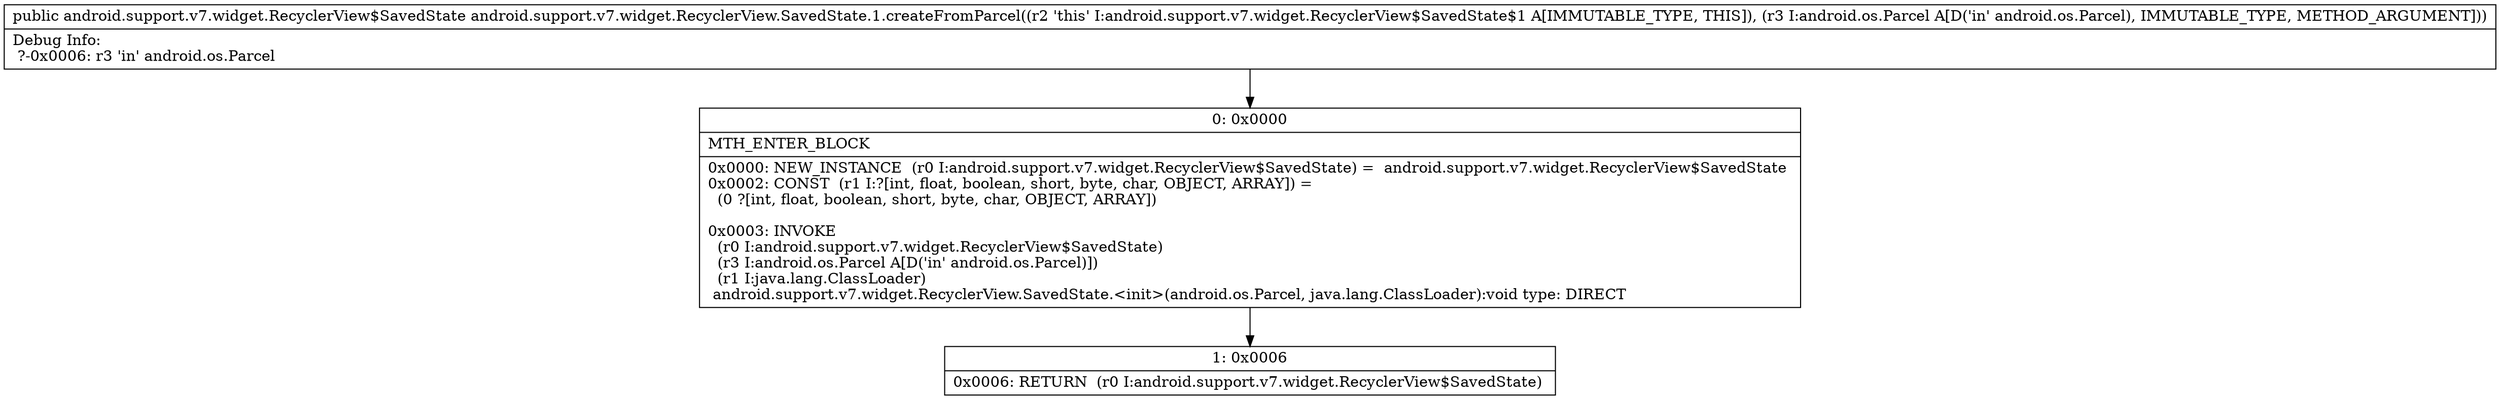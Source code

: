 digraph "CFG forandroid.support.v7.widget.RecyclerView.SavedState.1.createFromParcel(Landroid\/os\/Parcel;)Landroid\/support\/v7\/widget\/RecyclerView$SavedState;" {
Node_0 [shape=record,label="{0\:\ 0x0000|MTH_ENTER_BLOCK\l|0x0000: NEW_INSTANCE  (r0 I:android.support.v7.widget.RecyclerView$SavedState) =  android.support.v7.widget.RecyclerView$SavedState \l0x0002: CONST  (r1 I:?[int, float, boolean, short, byte, char, OBJECT, ARRAY]) = \l  (0 ?[int, float, boolean, short, byte, char, OBJECT, ARRAY])\l \l0x0003: INVOKE  \l  (r0 I:android.support.v7.widget.RecyclerView$SavedState)\l  (r3 I:android.os.Parcel A[D('in' android.os.Parcel)])\l  (r1 I:java.lang.ClassLoader)\l android.support.v7.widget.RecyclerView.SavedState.\<init\>(android.os.Parcel, java.lang.ClassLoader):void type: DIRECT \l}"];
Node_1 [shape=record,label="{1\:\ 0x0006|0x0006: RETURN  (r0 I:android.support.v7.widget.RecyclerView$SavedState) \l}"];
MethodNode[shape=record,label="{public android.support.v7.widget.RecyclerView$SavedState android.support.v7.widget.RecyclerView.SavedState.1.createFromParcel((r2 'this' I:android.support.v7.widget.RecyclerView$SavedState$1 A[IMMUTABLE_TYPE, THIS]), (r3 I:android.os.Parcel A[D('in' android.os.Parcel), IMMUTABLE_TYPE, METHOD_ARGUMENT]))  | Debug Info:\l  ?\-0x0006: r3 'in' android.os.Parcel\l}"];
MethodNode -> Node_0;
Node_0 -> Node_1;
}

